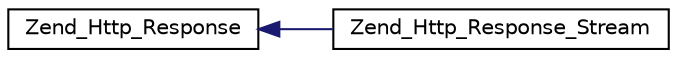 digraph G
{
  edge [fontname="Helvetica",fontsize="10",labelfontname="Helvetica",labelfontsize="10"];
  node [fontname="Helvetica",fontsize="10",shape=record];
  rankdir="LR";
  Node1 [label="Zend_Http_Response",height=0.2,width=0.4,color="black", fillcolor="white", style="filled",URL="$class_zend___http___response.html"];
  Node1 -> Node2 [dir="back",color="midnightblue",fontsize="10",style="solid",fontname="Helvetica"];
  Node2 [label="Zend_Http_Response_Stream",height=0.2,width=0.4,color="black", fillcolor="white", style="filled",URL="$class_zend___http___response___stream.html"];
}
